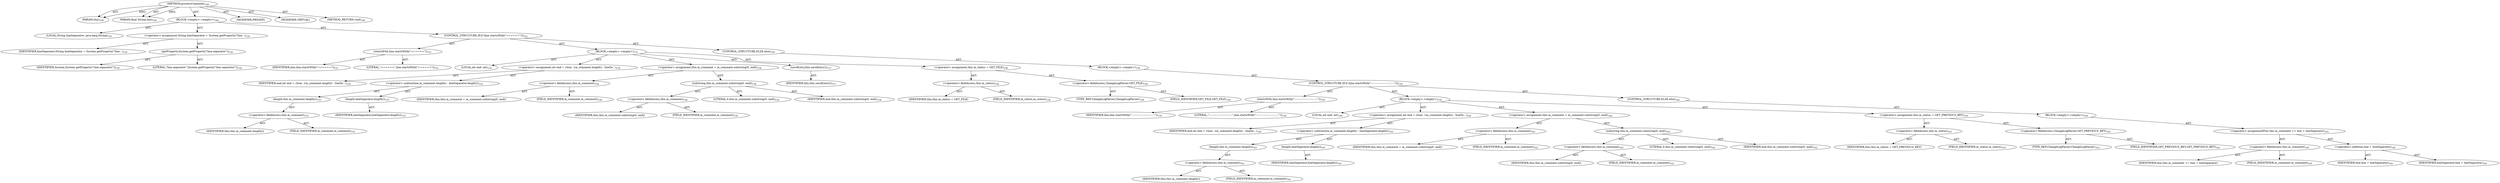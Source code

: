 digraph "processComment" {  
"111669149698" [label = <(METHOD,processComment)<SUB>149</SUB>> ]
"115964116993" [label = <(PARAM,this)<SUB>149</SUB>> ]
"115964116998" [label = <(PARAM,final String line)<SUB>149</SUB>> ]
"25769803785" [label = <(BLOCK,&lt;empty&gt;,&lt;empty&gt;)<SUB>149</SUB>> ]
"94489280515" [label = <(LOCAL,String lineSeparator: java.lang.String)<SUB>150</SUB>> ]
"30064771098" [label = <(&lt;operator&gt;.assignment,String lineSeparator = System.getProperty(&quot;line...)<SUB>150</SUB>> ]
"68719476761" [label = <(IDENTIFIER,lineSeparator,String lineSeparator = System.getProperty(&quot;line...)<SUB>150</SUB>> ]
"30064771099" [label = <(getProperty,System.getProperty(&quot;line.separator&quot;))<SUB>150</SUB>> ]
"68719476762" [label = <(IDENTIFIER,System,System.getProperty(&quot;line.separator&quot;))<SUB>150</SUB>> ]
"90194313217" [label = <(LITERAL,&quot;line.separator&quot;,System.getProperty(&quot;line.separator&quot;))<SUB>150</SUB>> ]
"47244640263" [label = <(CONTROL_STRUCTURE,IF,if (line.startsWith(&quot;======&quot;)))<SUB>151</SUB>> ]
"30064771100" [label = <(startsWith,line.startsWith(&quot;======&quot;))<SUB>151</SUB>> ]
"68719476763" [label = <(IDENTIFIER,line,line.startsWith(&quot;======&quot;))<SUB>151</SUB>> ]
"90194313218" [label = <(LITERAL,&quot;======&quot;,line.startsWith(&quot;======&quot;))<SUB>151</SUB>> ]
"25769803786" [label = <(BLOCK,&lt;empty&gt;,&lt;empty&gt;)<SUB>151</SUB>> ]
"94489280516" [label = <(LOCAL,int end: int)<SUB>154</SUB>> ]
"30064771101" [label = <(&lt;operator&gt;.assignment,int end = //was -1
m_comment.length() - lineSe...)<SUB>154</SUB>> ]
"68719476764" [label = <(IDENTIFIER,end,int end = //was -1
m_comment.length() - lineSe...)<SUB>154</SUB>> ]
"30064771102" [label = <(&lt;operator&gt;.subtraction,m_comment.length() - lineSeparator.length())<SUB>155</SUB>> ]
"30064771103" [label = <(length,this.m_comment.length())<SUB>155</SUB>> ]
"30064771104" [label = <(&lt;operator&gt;.fieldAccess,this.m_comment)<SUB>155</SUB>> ]
"68719476765" [label = <(IDENTIFIER,this,this.m_comment.length())> ]
"55834574856" [label = <(FIELD_IDENTIFIER,m_comment,m_comment)<SUB>155</SUB>> ]
"30064771105" [label = <(length,lineSeparator.length())<SUB>155</SUB>> ]
"68719476766" [label = <(IDENTIFIER,lineSeparator,lineSeparator.length())<SUB>155</SUB>> ]
"30064771106" [label = <(&lt;operator&gt;.assignment,this.m_comment = m_comment.substring(0, end))<SUB>156</SUB>> ]
"30064771107" [label = <(&lt;operator&gt;.fieldAccess,this.m_comment)<SUB>156</SUB>> ]
"68719476767" [label = <(IDENTIFIER,this,this.m_comment = m_comment.substring(0, end))> ]
"55834574857" [label = <(FIELD_IDENTIFIER,m_comment,m_comment)<SUB>156</SUB>> ]
"30064771108" [label = <(substring,this.m_comment.substring(0, end))<SUB>156</SUB>> ]
"30064771109" [label = <(&lt;operator&gt;.fieldAccess,this.m_comment)<SUB>156</SUB>> ]
"68719476768" [label = <(IDENTIFIER,this,this.m_comment.substring(0, end))> ]
"55834574858" [label = <(FIELD_IDENTIFIER,m_comment,m_comment)<SUB>156</SUB>> ]
"90194313219" [label = <(LITERAL,0,this.m_comment.substring(0, end))<SUB>156</SUB>> ]
"68719476769" [label = <(IDENTIFIER,end,this.m_comment.substring(0, end))<SUB>156</SUB>> ]
"30064771110" [label = <(saveEntry,this.saveEntry())<SUB>157</SUB>> ]
"68719476742" [label = <(IDENTIFIER,this,this.saveEntry())<SUB>157</SUB>> ]
"30064771111" [label = <(&lt;operator&gt;.assignment,this.m_status = GET_FILE)<SUB>158</SUB>> ]
"30064771112" [label = <(&lt;operator&gt;.fieldAccess,this.m_status)<SUB>158</SUB>> ]
"68719476770" [label = <(IDENTIFIER,this,this.m_status = GET_FILE)> ]
"55834574859" [label = <(FIELD_IDENTIFIER,m_status,m_status)<SUB>158</SUB>> ]
"30064771113" [label = <(&lt;operator&gt;.fieldAccess,ChangeLogParser.GET_FILE)<SUB>158</SUB>> ]
"180388626438" [label = <(TYPE_REF,ChangeLogParser,ChangeLogParser)<SUB>158</SUB>> ]
"55834574860" [label = <(FIELD_IDENTIFIER,GET_FILE,GET_FILE)<SUB>158</SUB>> ]
"47244640264" [label = <(CONTROL_STRUCTURE,ELSE,else)<SUB>159</SUB>> ]
"25769803787" [label = <(BLOCK,&lt;empty&gt;,&lt;empty&gt;)<SUB>159</SUB>> ]
"47244640265" [label = <(CONTROL_STRUCTURE,IF,if (line.startsWith(&quot;----------------------------&quot;)))<SUB>159</SUB>> ]
"30064771114" [label = <(startsWith,line.startsWith(&quot;----------------------------&quot;))<SUB>159</SUB>> ]
"68719476771" [label = <(IDENTIFIER,line,line.startsWith(&quot;----------------------------&quot;))<SUB>159</SUB>> ]
"90194313220" [label = <(LITERAL,&quot;----------------------------&quot;,line.startsWith(&quot;----------------------------&quot;))<SUB>159</SUB>> ]
"25769803788" [label = <(BLOCK,&lt;empty&gt;,&lt;empty&gt;)<SUB>159</SUB>> ]
"94489280517" [label = <(LOCAL,int end: int)<SUB>160</SUB>> ]
"30064771115" [label = <(&lt;operator&gt;.assignment,int end = //was -1
m_comment.length() - lineSe...)<SUB>160</SUB>> ]
"68719476772" [label = <(IDENTIFIER,end,int end = //was -1
m_comment.length() - lineSe...)<SUB>160</SUB>> ]
"30064771116" [label = <(&lt;operator&gt;.subtraction,m_comment.length() - lineSeparator.length())<SUB>161</SUB>> ]
"30064771117" [label = <(length,this.m_comment.length())<SUB>161</SUB>> ]
"30064771118" [label = <(&lt;operator&gt;.fieldAccess,this.m_comment)<SUB>161</SUB>> ]
"68719476773" [label = <(IDENTIFIER,this,this.m_comment.length())> ]
"55834574861" [label = <(FIELD_IDENTIFIER,m_comment,m_comment)<SUB>161</SUB>> ]
"30064771119" [label = <(length,lineSeparator.length())<SUB>161</SUB>> ]
"68719476774" [label = <(IDENTIFIER,lineSeparator,lineSeparator.length())<SUB>161</SUB>> ]
"30064771120" [label = <(&lt;operator&gt;.assignment,this.m_comment = m_comment.substring(0, end))<SUB>162</SUB>> ]
"30064771121" [label = <(&lt;operator&gt;.fieldAccess,this.m_comment)<SUB>162</SUB>> ]
"68719476775" [label = <(IDENTIFIER,this,this.m_comment = m_comment.substring(0, end))> ]
"55834574862" [label = <(FIELD_IDENTIFIER,m_comment,m_comment)<SUB>162</SUB>> ]
"30064771122" [label = <(substring,this.m_comment.substring(0, end))<SUB>162</SUB>> ]
"30064771123" [label = <(&lt;operator&gt;.fieldAccess,this.m_comment)<SUB>162</SUB>> ]
"68719476776" [label = <(IDENTIFIER,this,this.m_comment.substring(0, end))> ]
"55834574863" [label = <(FIELD_IDENTIFIER,m_comment,m_comment)<SUB>162</SUB>> ]
"90194313221" [label = <(LITERAL,0,this.m_comment.substring(0, end))<SUB>162</SUB>> ]
"68719476777" [label = <(IDENTIFIER,end,this.m_comment.substring(0, end))<SUB>162</SUB>> ]
"30064771124" [label = <(&lt;operator&gt;.assignment,this.m_status = GET_PREVIOUS_REV)<SUB>163</SUB>> ]
"30064771125" [label = <(&lt;operator&gt;.fieldAccess,this.m_status)<SUB>163</SUB>> ]
"68719476778" [label = <(IDENTIFIER,this,this.m_status = GET_PREVIOUS_REV)> ]
"55834574864" [label = <(FIELD_IDENTIFIER,m_status,m_status)<SUB>163</SUB>> ]
"30064771126" [label = <(&lt;operator&gt;.fieldAccess,ChangeLogParser.GET_PREVIOUS_REV)<SUB>163</SUB>> ]
"180388626439" [label = <(TYPE_REF,ChangeLogParser,ChangeLogParser)<SUB>163</SUB>> ]
"55834574865" [label = <(FIELD_IDENTIFIER,GET_PREVIOUS_REV,GET_PREVIOUS_REV)<SUB>163</SUB>> ]
"47244640266" [label = <(CONTROL_STRUCTURE,ELSE,else)<SUB>164</SUB>> ]
"25769803789" [label = <(BLOCK,&lt;empty&gt;,&lt;empty&gt;)<SUB>164</SUB>> ]
"30064771127" [label = <(&lt;operator&gt;.assignmentPlus,this.m_comment += line + lineSeparator)<SUB>165</SUB>> ]
"30064771128" [label = <(&lt;operator&gt;.fieldAccess,this.m_comment)<SUB>165</SUB>> ]
"68719476779" [label = <(IDENTIFIER,this,this.m_comment += line + lineSeparator)> ]
"55834574866" [label = <(FIELD_IDENTIFIER,m_comment,m_comment)<SUB>165</SUB>> ]
"30064771129" [label = <(&lt;operator&gt;.addition,line + lineSeparator)<SUB>165</SUB>> ]
"68719476780" [label = <(IDENTIFIER,line,line + lineSeparator)<SUB>165</SUB>> ]
"68719476781" [label = <(IDENTIFIER,lineSeparator,line + lineSeparator)<SUB>165</SUB>> ]
"133143986199" [label = <(MODIFIER,PRIVATE)> ]
"133143986200" [label = <(MODIFIER,VIRTUAL)> ]
"128849018882" [label = <(METHOD_RETURN,void)<SUB>149</SUB>> ]
  "111669149698" -> "115964116993"  [ label = "AST: "] 
  "111669149698" -> "115964116998"  [ label = "AST: "] 
  "111669149698" -> "25769803785"  [ label = "AST: "] 
  "111669149698" -> "133143986199"  [ label = "AST: "] 
  "111669149698" -> "133143986200"  [ label = "AST: "] 
  "111669149698" -> "128849018882"  [ label = "AST: "] 
  "25769803785" -> "94489280515"  [ label = "AST: "] 
  "25769803785" -> "30064771098"  [ label = "AST: "] 
  "25769803785" -> "47244640263"  [ label = "AST: "] 
  "30064771098" -> "68719476761"  [ label = "AST: "] 
  "30064771098" -> "30064771099"  [ label = "AST: "] 
  "30064771099" -> "68719476762"  [ label = "AST: "] 
  "30064771099" -> "90194313217"  [ label = "AST: "] 
  "47244640263" -> "30064771100"  [ label = "AST: "] 
  "47244640263" -> "25769803786"  [ label = "AST: "] 
  "47244640263" -> "47244640264"  [ label = "AST: "] 
  "30064771100" -> "68719476763"  [ label = "AST: "] 
  "30064771100" -> "90194313218"  [ label = "AST: "] 
  "25769803786" -> "94489280516"  [ label = "AST: "] 
  "25769803786" -> "30064771101"  [ label = "AST: "] 
  "25769803786" -> "30064771106"  [ label = "AST: "] 
  "25769803786" -> "30064771110"  [ label = "AST: "] 
  "25769803786" -> "30064771111"  [ label = "AST: "] 
  "30064771101" -> "68719476764"  [ label = "AST: "] 
  "30064771101" -> "30064771102"  [ label = "AST: "] 
  "30064771102" -> "30064771103"  [ label = "AST: "] 
  "30064771102" -> "30064771105"  [ label = "AST: "] 
  "30064771103" -> "30064771104"  [ label = "AST: "] 
  "30064771104" -> "68719476765"  [ label = "AST: "] 
  "30064771104" -> "55834574856"  [ label = "AST: "] 
  "30064771105" -> "68719476766"  [ label = "AST: "] 
  "30064771106" -> "30064771107"  [ label = "AST: "] 
  "30064771106" -> "30064771108"  [ label = "AST: "] 
  "30064771107" -> "68719476767"  [ label = "AST: "] 
  "30064771107" -> "55834574857"  [ label = "AST: "] 
  "30064771108" -> "30064771109"  [ label = "AST: "] 
  "30064771108" -> "90194313219"  [ label = "AST: "] 
  "30064771108" -> "68719476769"  [ label = "AST: "] 
  "30064771109" -> "68719476768"  [ label = "AST: "] 
  "30064771109" -> "55834574858"  [ label = "AST: "] 
  "30064771110" -> "68719476742"  [ label = "AST: "] 
  "30064771111" -> "30064771112"  [ label = "AST: "] 
  "30064771111" -> "30064771113"  [ label = "AST: "] 
  "30064771112" -> "68719476770"  [ label = "AST: "] 
  "30064771112" -> "55834574859"  [ label = "AST: "] 
  "30064771113" -> "180388626438"  [ label = "AST: "] 
  "30064771113" -> "55834574860"  [ label = "AST: "] 
  "47244640264" -> "25769803787"  [ label = "AST: "] 
  "25769803787" -> "47244640265"  [ label = "AST: "] 
  "47244640265" -> "30064771114"  [ label = "AST: "] 
  "47244640265" -> "25769803788"  [ label = "AST: "] 
  "47244640265" -> "47244640266"  [ label = "AST: "] 
  "30064771114" -> "68719476771"  [ label = "AST: "] 
  "30064771114" -> "90194313220"  [ label = "AST: "] 
  "25769803788" -> "94489280517"  [ label = "AST: "] 
  "25769803788" -> "30064771115"  [ label = "AST: "] 
  "25769803788" -> "30064771120"  [ label = "AST: "] 
  "25769803788" -> "30064771124"  [ label = "AST: "] 
  "30064771115" -> "68719476772"  [ label = "AST: "] 
  "30064771115" -> "30064771116"  [ label = "AST: "] 
  "30064771116" -> "30064771117"  [ label = "AST: "] 
  "30064771116" -> "30064771119"  [ label = "AST: "] 
  "30064771117" -> "30064771118"  [ label = "AST: "] 
  "30064771118" -> "68719476773"  [ label = "AST: "] 
  "30064771118" -> "55834574861"  [ label = "AST: "] 
  "30064771119" -> "68719476774"  [ label = "AST: "] 
  "30064771120" -> "30064771121"  [ label = "AST: "] 
  "30064771120" -> "30064771122"  [ label = "AST: "] 
  "30064771121" -> "68719476775"  [ label = "AST: "] 
  "30064771121" -> "55834574862"  [ label = "AST: "] 
  "30064771122" -> "30064771123"  [ label = "AST: "] 
  "30064771122" -> "90194313221"  [ label = "AST: "] 
  "30064771122" -> "68719476777"  [ label = "AST: "] 
  "30064771123" -> "68719476776"  [ label = "AST: "] 
  "30064771123" -> "55834574863"  [ label = "AST: "] 
  "30064771124" -> "30064771125"  [ label = "AST: "] 
  "30064771124" -> "30064771126"  [ label = "AST: "] 
  "30064771125" -> "68719476778"  [ label = "AST: "] 
  "30064771125" -> "55834574864"  [ label = "AST: "] 
  "30064771126" -> "180388626439"  [ label = "AST: "] 
  "30064771126" -> "55834574865"  [ label = "AST: "] 
  "47244640266" -> "25769803789"  [ label = "AST: "] 
  "25769803789" -> "30064771127"  [ label = "AST: "] 
  "30064771127" -> "30064771128"  [ label = "AST: "] 
  "30064771127" -> "30064771129"  [ label = "AST: "] 
  "30064771128" -> "68719476779"  [ label = "AST: "] 
  "30064771128" -> "55834574866"  [ label = "AST: "] 
  "30064771129" -> "68719476780"  [ label = "AST: "] 
  "30064771129" -> "68719476781"  [ label = "AST: "] 
  "111669149698" -> "115964116993"  [ label = "DDG: "] 
  "111669149698" -> "115964116998"  [ label = "DDG: "] 
}
